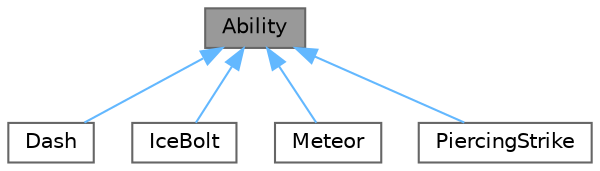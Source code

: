 digraph "Ability"
{
 // LATEX_PDF_SIZE
  bgcolor="transparent";
  edge [fontname=Helvetica,fontsize=10,labelfontname=Helvetica,labelfontsize=10];
  node [fontname=Helvetica,fontsize=10,shape=box,height=0.2,width=0.4];
  Node1 [label="Ability",height=0.2,width=0.4,color="gray40", fillcolor="grey60", style="filled", fontcolor="black",tooltip="A base ability class, designed to be inherited and provided with functionality"];
  Node1 -> Node2 [dir="back",color="steelblue1",style="solid"];
  Node2 [label="Dash",height=0.2,width=0.4,color="gray40", fillcolor="white", style="filled",URL="$class_dash.html",tooltip="Applies a force to the player in the mouse direction and makes the player briefly invincible"];
  Node1 -> Node3 [dir="back",color="steelblue1",style="solid"];
  Node3 [label="IceBolt",height=0.2,width=0.4,color="gray40", fillcolor="white", style="filled",URL="$class_ice_bolt.html",tooltip="Fires an ice projectile that hits the first target ONLY"];
  Node1 -> Node4 [dir="back",color="steelblue1",style="solid"];
  Node4 [label="Meteor",height=0.2,width=0.4,color="gray40", fillcolor="white", style="filled",URL="$class_meteor.html",tooltip=" "];
  Node1 -> Node5 [dir="back",color="steelblue1",style="solid"];
  Node5 [label="PiercingStrike",height=0.2,width=0.4,color="gray40", fillcolor="white", style="filled",URL="$class_piercing_strike.html",tooltip=" "];
}
